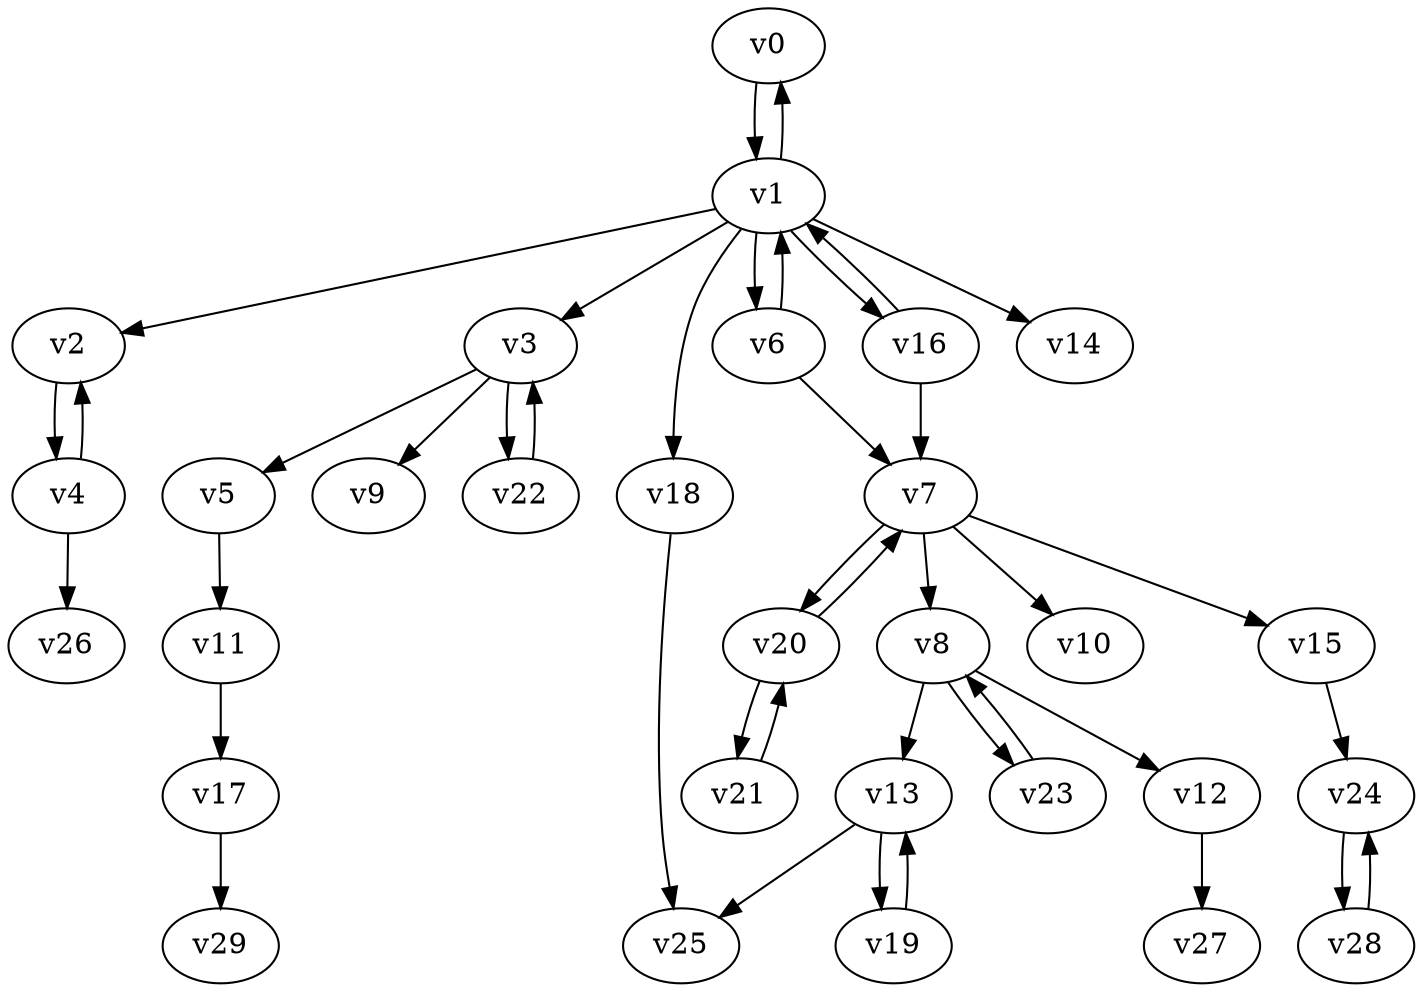 digraph test031 {
    v0 [name="v0", player=0, weight=5];
    v1 [name="v1", player=1, weight=11];
    v2 [name="v2", player=0, weight=8];
    v3 [name="v3", player=1, weight=1];
    v4 [name="v4", player=0, weight=12];
    v5 [name="v5", player=1, weight=8];
    v6 [name="v6", player=0, weight=13];
    v7 [name="v7", player=1, weight=10];
    v8 [name="v8", player=0, weight=12];
    v9 [name="v9", player=1, weight=-2];
    v10 [name="v10", player=0, weight=7];
    v11 [name="v11", player=1, weight=3];
    v12 [name="v12", player=0, weight=11];
    v13 [name="v13", player=1, weight=2];
    v14 [name="v14", player=0, weight=16];
    v15 [name="v15", player=1, weight=9];
    v16 [name="v16", player=0, weight=3];
    v17 [name="v17", player=1, weight=5];
    v18 [name="v18", player=0, weight=7];
    v19 [name="v19", player=1, weight=2];
    v20 [name="v20", player=0, weight=2];
    v21 [name="v21", player=1, weight=-1];
    v22 [name="v22", player=0, weight=4];
    v23 [name="v23", player=1, weight=11];
    v24 [name="v24", player=0, weight=1];
    v25 [name="v25", player=1, weight=-2];
    v26 [name="v26", player=0, weight=1];
    v27 [name="v27", player=1, weight=6];
    v28 [name="v28", player=0, weight=0];
    v29 [name="v29", player=1, weight=7];
    v0 -> v1;
    v1 -> v0;
    v1 -> v2;
    v1 -> v3;
    v2 -> v4;
    v4 -> v2;
    v3 -> v5;
    v1 -> v6;
    v6 -> v1;
    v6 -> v7;
    v7 -> v8;
    v3 -> v9;
    v7 -> v10;
    v5 -> v11;
    v8 -> v12;
    v8 -> v13;
    v1 -> v14;
    v7 -> v15;
    v1 -> v16;
    v16 -> v1;
    v11 -> v17;
    v1 -> v18;
    v13 -> v19;
    v19 -> v13;
    v7 -> v20;
    v20 -> v7;
    v20 -> v21;
    v21 -> v20;
    v3 -> v22;
    v22 -> v3;
    v8 -> v23;
    v23 -> v8;
    v15 -> v24;
    v18 -> v25;
    v4 -> v26;
    v12 -> v27;
    v24 -> v28;
    v28 -> v24;
    v17 -> v29;
    v16 -> v7;
    v13 -> v25;
}
